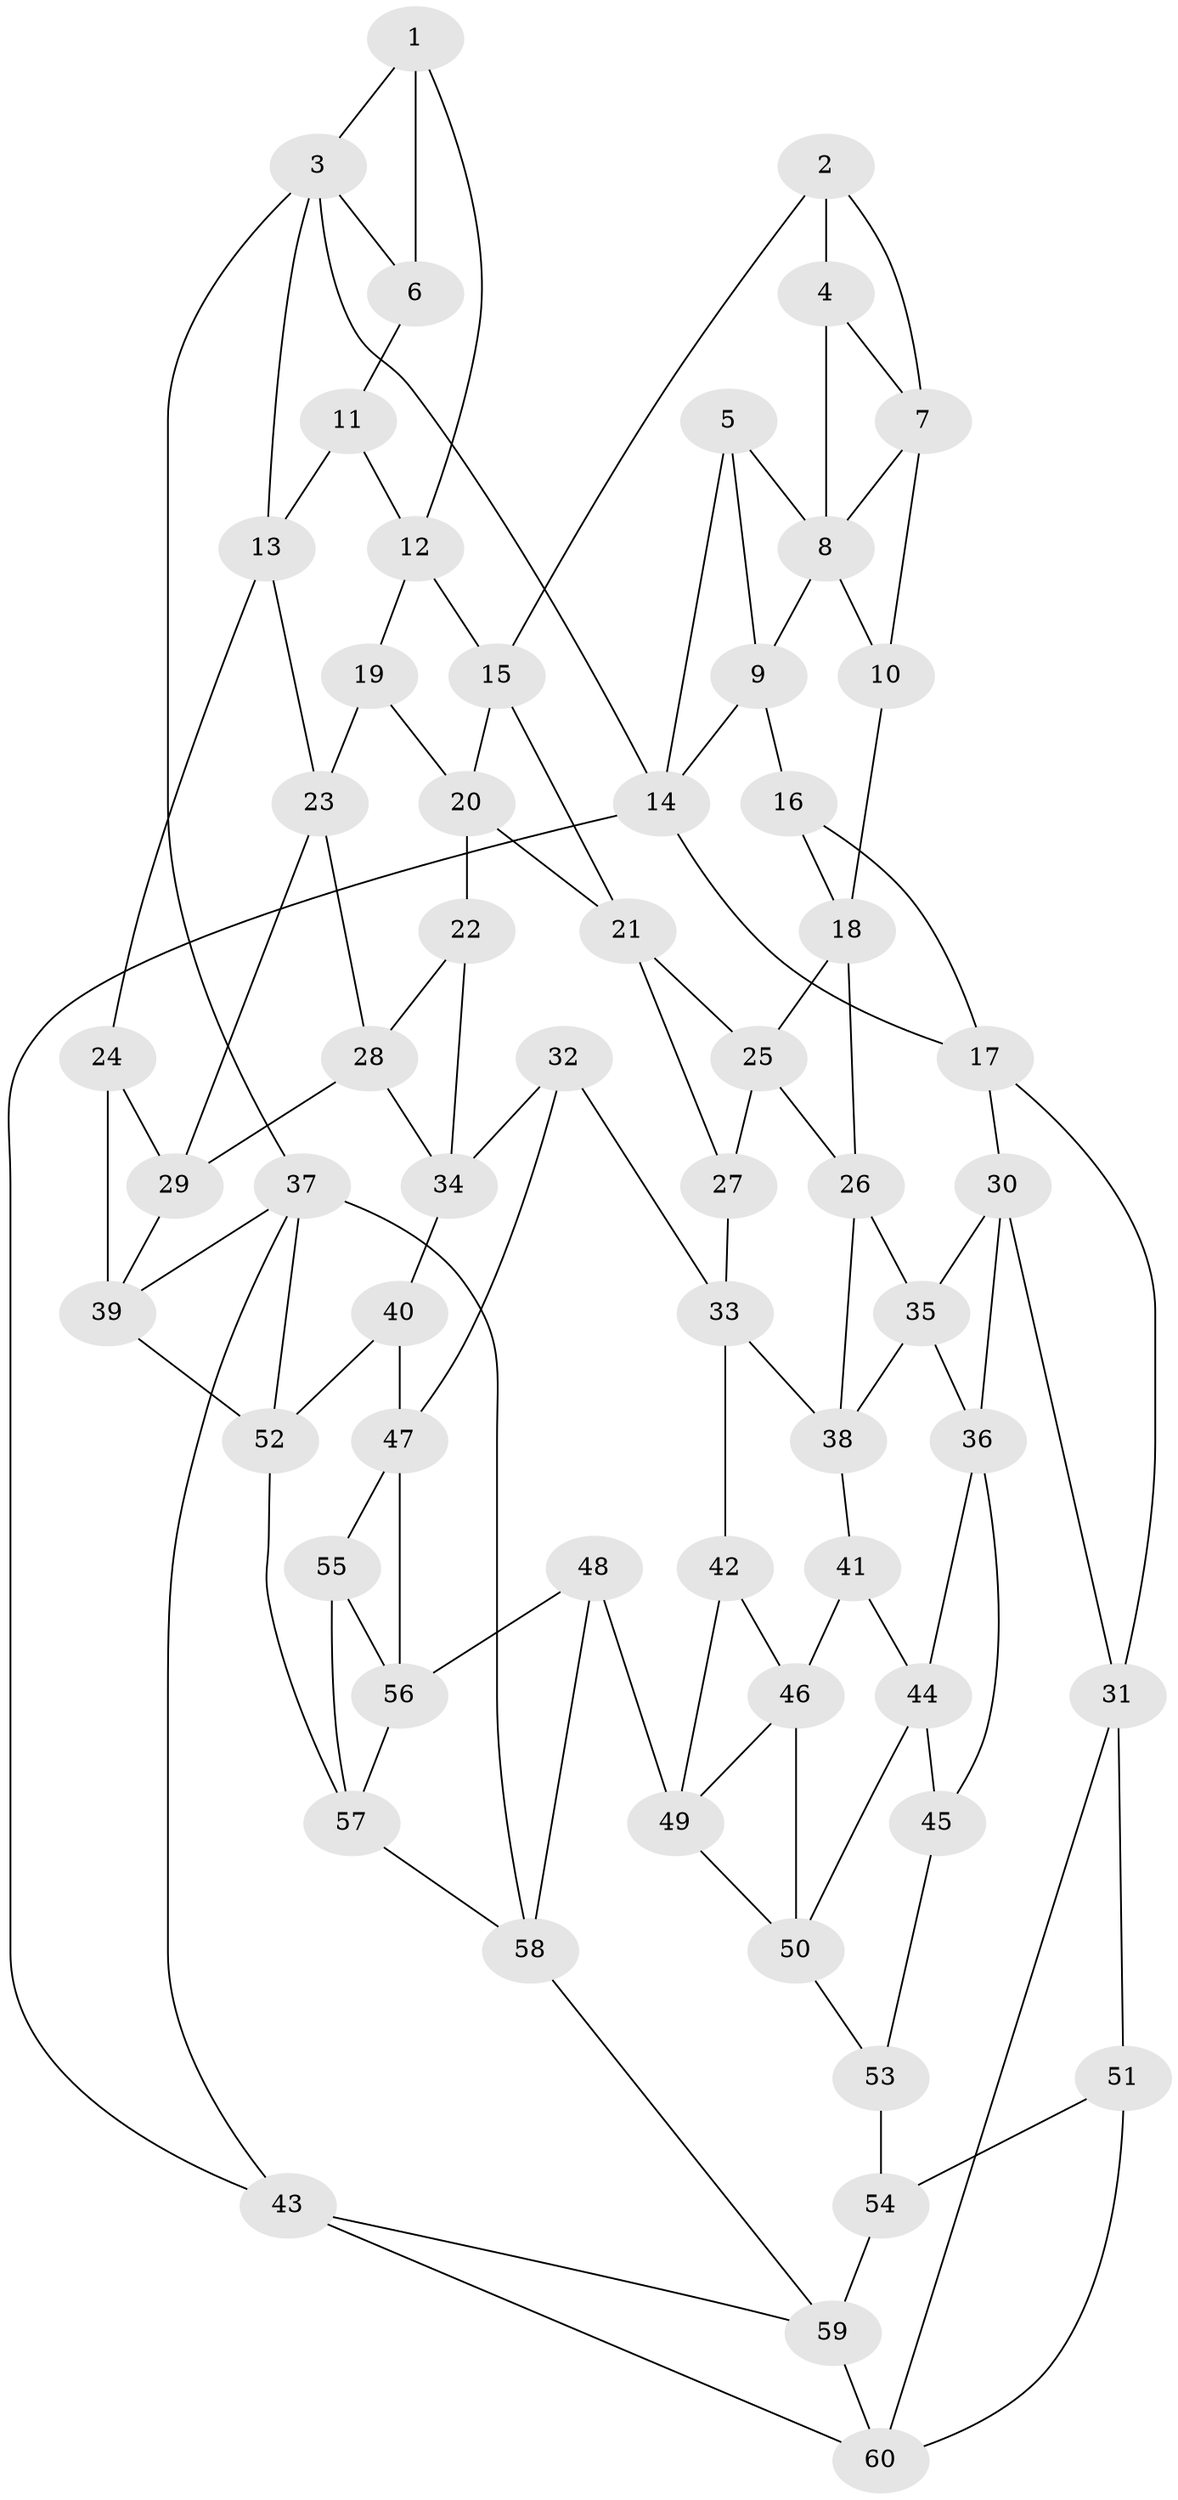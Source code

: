 // original degree distribution, {3: 0.01680672268907563, 6: 0.20168067226890757, 4: 0.226890756302521, 5: 0.5546218487394958}
// Generated by graph-tools (version 1.1) at 2025/03/03/09/25 03:03:28]
// undirected, 60 vertices, 111 edges
graph export_dot {
graph [start="1"]
  node [color=gray90,style=filled];
  1;
  2;
  3;
  4;
  5;
  6;
  7;
  8;
  9;
  10;
  11;
  12;
  13;
  14;
  15;
  16;
  17;
  18;
  19;
  20;
  21;
  22;
  23;
  24;
  25;
  26;
  27;
  28;
  29;
  30;
  31;
  32;
  33;
  34;
  35;
  36;
  37;
  38;
  39;
  40;
  41;
  42;
  43;
  44;
  45;
  46;
  47;
  48;
  49;
  50;
  51;
  52;
  53;
  54;
  55;
  56;
  57;
  58;
  59;
  60;
  1 -- 3 [weight=1.0];
  1 -- 6 [weight=2.0];
  1 -- 12 [weight=1.0];
  2 -- 4 [weight=1.0];
  2 -- 7 [weight=1.0];
  2 -- 15 [weight=1.0];
  3 -- 6 [weight=1.0];
  3 -- 13 [weight=1.0];
  3 -- 14 [weight=1.0];
  3 -- 37 [weight=1.0];
  4 -- 7 [weight=1.0];
  4 -- 8 [weight=1.0];
  5 -- 8 [weight=2.0];
  5 -- 9 [weight=1.0];
  5 -- 14 [weight=1.0];
  6 -- 11 [weight=1.0];
  7 -- 8 [weight=1.0];
  7 -- 10 [weight=1.0];
  8 -- 9 [weight=1.0];
  8 -- 10 [weight=1.0];
  9 -- 14 [weight=1.0];
  9 -- 16 [weight=1.0];
  10 -- 18 [weight=1.0];
  11 -- 12 [weight=1.0];
  11 -- 13 [weight=1.0];
  12 -- 15 [weight=1.0];
  12 -- 19 [weight=1.0];
  13 -- 23 [weight=1.0];
  13 -- 24 [weight=1.0];
  14 -- 17 [weight=1.0];
  14 -- 43 [weight=1.0];
  15 -- 20 [weight=1.0];
  15 -- 21 [weight=1.0];
  16 -- 17 [weight=1.0];
  16 -- 18 [weight=1.0];
  17 -- 30 [weight=1.0];
  17 -- 31 [weight=1.0];
  18 -- 25 [weight=1.0];
  18 -- 26 [weight=1.0];
  19 -- 20 [weight=1.0];
  19 -- 23 [weight=1.0];
  20 -- 21 [weight=1.0];
  20 -- 22 [weight=1.0];
  21 -- 25 [weight=1.0];
  21 -- 27 [weight=1.0];
  22 -- 28 [weight=1.0];
  22 -- 34 [weight=1.0];
  23 -- 28 [weight=1.0];
  23 -- 29 [weight=1.0];
  24 -- 29 [weight=1.0];
  24 -- 39 [weight=1.0];
  25 -- 26 [weight=1.0];
  25 -- 27 [weight=1.0];
  26 -- 35 [weight=1.0];
  26 -- 38 [weight=1.0];
  27 -- 33 [weight=1.0];
  28 -- 29 [weight=1.0];
  28 -- 34 [weight=1.0];
  29 -- 39 [weight=1.0];
  30 -- 31 [weight=1.0];
  30 -- 35 [weight=1.0];
  30 -- 36 [weight=1.0];
  31 -- 51 [weight=1.0];
  31 -- 60 [weight=1.0];
  32 -- 33 [weight=1.0];
  32 -- 34 [weight=1.0];
  32 -- 47 [weight=1.0];
  33 -- 38 [weight=1.0];
  33 -- 42 [weight=1.0];
  34 -- 40 [weight=1.0];
  35 -- 36 [weight=1.0];
  35 -- 38 [weight=1.0];
  36 -- 44 [weight=1.0];
  36 -- 45 [weight=1.0];
  37 -- 39 [weight=1.0];
  37 -- 43 [weight=1.0];
  37 -- 52 [weight=1.0];
  37 -- 58 [weight=1.0];
  38 -- 41 [weight=1.0];
  39 -- 52 [weight=1.0];
  40 -- 47 [weight=1.0];
  40 -- 52 [weight=1.0];
  41 -- 44 [weight=1.0];
  41 -- 46 [weight=1.0];
  42 -- 46 [weight=1.0];
  42 -- 49 [weight=1.0];
  43 -- 59 [weight=1.0];
  43 -- 60 [weight=1.0];
  44 -- 45 [weight=1.0];
  44 -- 50 [weight=1.0];
  45 -- 53 [weight=1.0];
  46 -- 49 [weight=1.0];
  46 -- 50 [weight=1.0];
  47 -- 55 [weight=2.0];
  47 -- 56 [weight=1.0];
  48 -- 49 [weight=1.0];
  48 -- 56 [weight=1.0];
  48 -- 58 [weight=1.0];
  49 -- 50 [weight=1.0];
  50 -- 53 [weight=1.0];
  51 -- 54 [weight=1.0];
  51 -- 60 [weight=1.0];
  52 -- 57 [weight=1.0];
  53 -- 54 [weight=2.0];
  54 -- 59 [weight=1.0];
  55 -- 56 [weight=1.0];
  55 -- 57 [weight=1.0];
  56 -- 57 [weight=1.0];
  57 -- 58 [weight=1.0];
  58 -- 59 [weight=1.0];
  59 -- 60 [weight=1.0];
}
